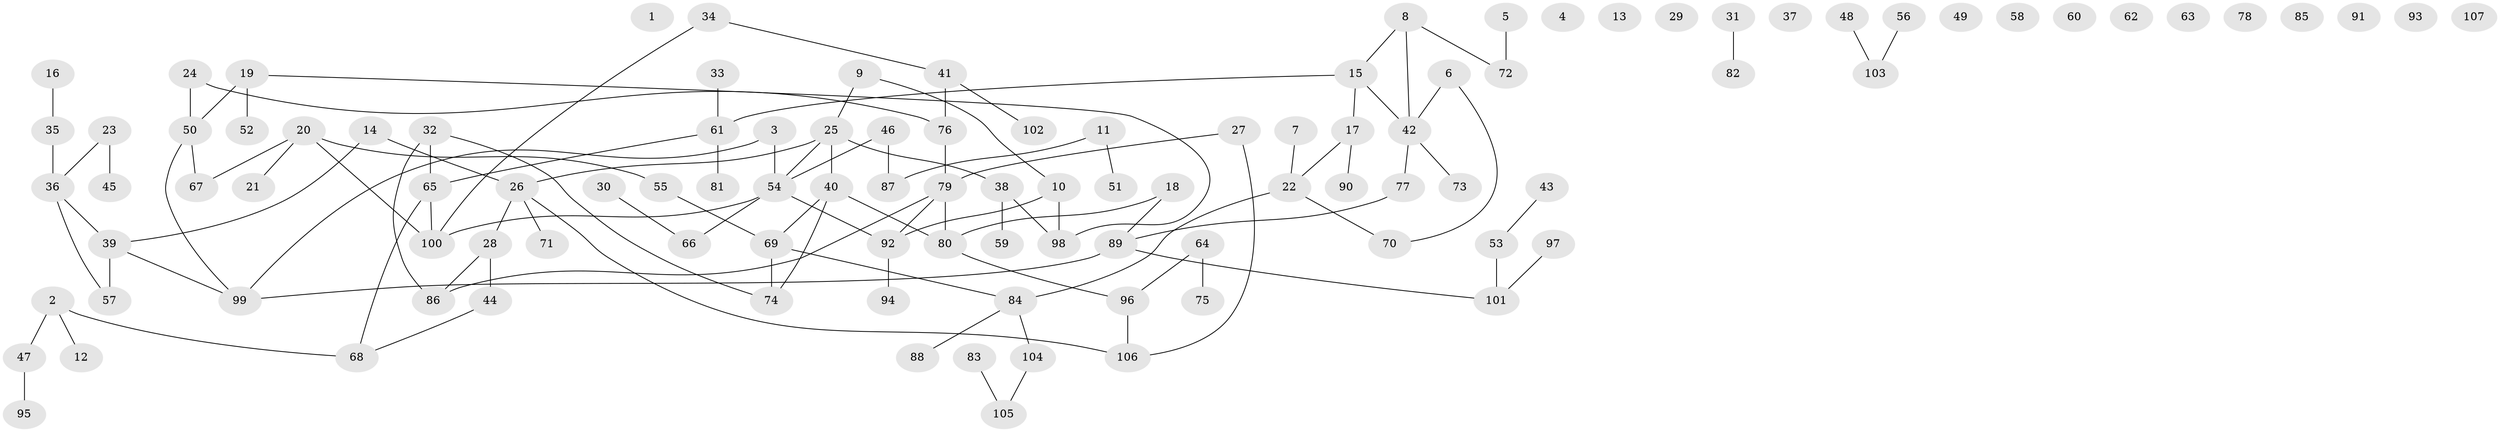 // coarse degree distribution, {0: 0.21333333333333335, 2: 0.2, 4: 0.10666666666666667, 1: 0.24, 3: 0.13333333333333333, 5: 0.05333333333333334, 6: 0.05333333333333334}
// Generated by graph-tools (version 1.1) at 2025/23/03/03/25 07:23:29]
// undirected, 107 vertices, 111 edges
graph export_dot {
graph [start="1"]
  node [color=gray90,style=filled];
  1;
  2;
  3;
  4;
  5;
  6;
  7;
  8;
  9;
  10;
  11;
  12;
  13;
  14;
  15;
  16;
  17;
  18;
  19;
  20;
  21;
  22;
  23;
  24;
  25;
  26;
  27;
  28;
  29;
  30;
  31;
  32;
  33;
  34;
  35;
  36;
  37;
  38;
  39;
  40;
  41;
  42;
  43;
  44;
  45;
  46;
  47;
  48;
  49;
  50;
  51;
  52;
  53;
  54;
  55;
  56;
  57;
  58;
  59;
  60;
  61;
  62;
  63;
  64;
  65;
  66;
  67;
  68;
  69;
  70;
  71;
  72;
  73;
  74;
  75;
  76;
  77;
  78;
  79;
  80;
  81;
  82;
  83;
  84;
  85;
  86;
  87;
  88;
  89;
  90;
  91;
  92;
  93;
  94;
  95;
  96;
  97;
  98;
  99;
  100;
  101;
  102;
  103;
  104;
  105;
  106;
  107;
  2 -- 12;
  2 -- 47;
  2 -- 68;
  3 -- 54;
  3 -- 99;
  5 -- 72;
  6 -- 42;
  6 -- 70;
  7 -- 22;
  8 -- 15;
  8 -- 42;
  8 -- 72;
  9 -- 10;
  9 -- 25;
  10 -- 92;
  10 -- 98;
  11 -- 51;
  11 -- 87;
  14 -- 26;
  14 -- 39;
  15 -- 17;
  15 -- 42;
  15 -- 61;
  16 -- 35;
  17 -- 22;
  17 -- 90;
  18 -- 80;
  18 -- 89;
  19 -- 50;
  19 -- 52;
  19 -- 98;
  20 -- 21;
  20 -- 55;
  20 -- 67;
  20 -- 100;
  22 -- 70;
  22 -- 84;
  23 -- 36;
  23 -- 45;
  24 -- 50;
  24 -- 76;
  25 -- 26;
  25 -- 38;
  25 -- 40;
  25 -- 54;
  26 -- 28;
  26 -- 71;
  26 -- 106;
  27 -- 79;
  27 -- 106;
  28 -- 44;
  28 -- 86;
  30 -- 66;
  31 -- 82;
  32 -- 65;
  32 -- 74;
  32 -- 86;
  33 -- 61;
  34 -- 41;
  34 -- 100;
  35 -- 36;
  36 -- 39;
  36 -- 57;
  38 -- 59;
  38 -- 98;
  39 -- 57;
  39 -- 99;
  40 -- 69;
  40 -- 74;
  40 -- 80;
  41 -- 76;
  41 -- 102;
  42 -- 73;
  42 -- 77;
  43 -- 53;
  44 -- 68;
  46 -- 54;
  46 -- 87;
  47 -- 95;
  48 -- 103;
  50 -- 67;
  50 -- 99;
  53 -- 101;
  54 -- 66;
  54 -- 92;
  54 -- 100;
  55 -- 69;
  56 -- 103;
  61 -- 65;
  61 -- 81;
  64 -- 75;
  64 -- 96;
  65 -- 68;
  65 -- 100;
  69 -- 74;
  69 -- 84;
  76 -- 79;
  77 -- 89;
  79 -- 80;
  79 -- 86;
  79 -- 92;
  80 -- 96;
  83 -- 105;
  84 -- 88;
  84 -- 104;
  89 -- 99;
  89 -- 101;
  92 -- 94;
  96 -- 106;
  97 -- 101;
  104 -- 105;
}
